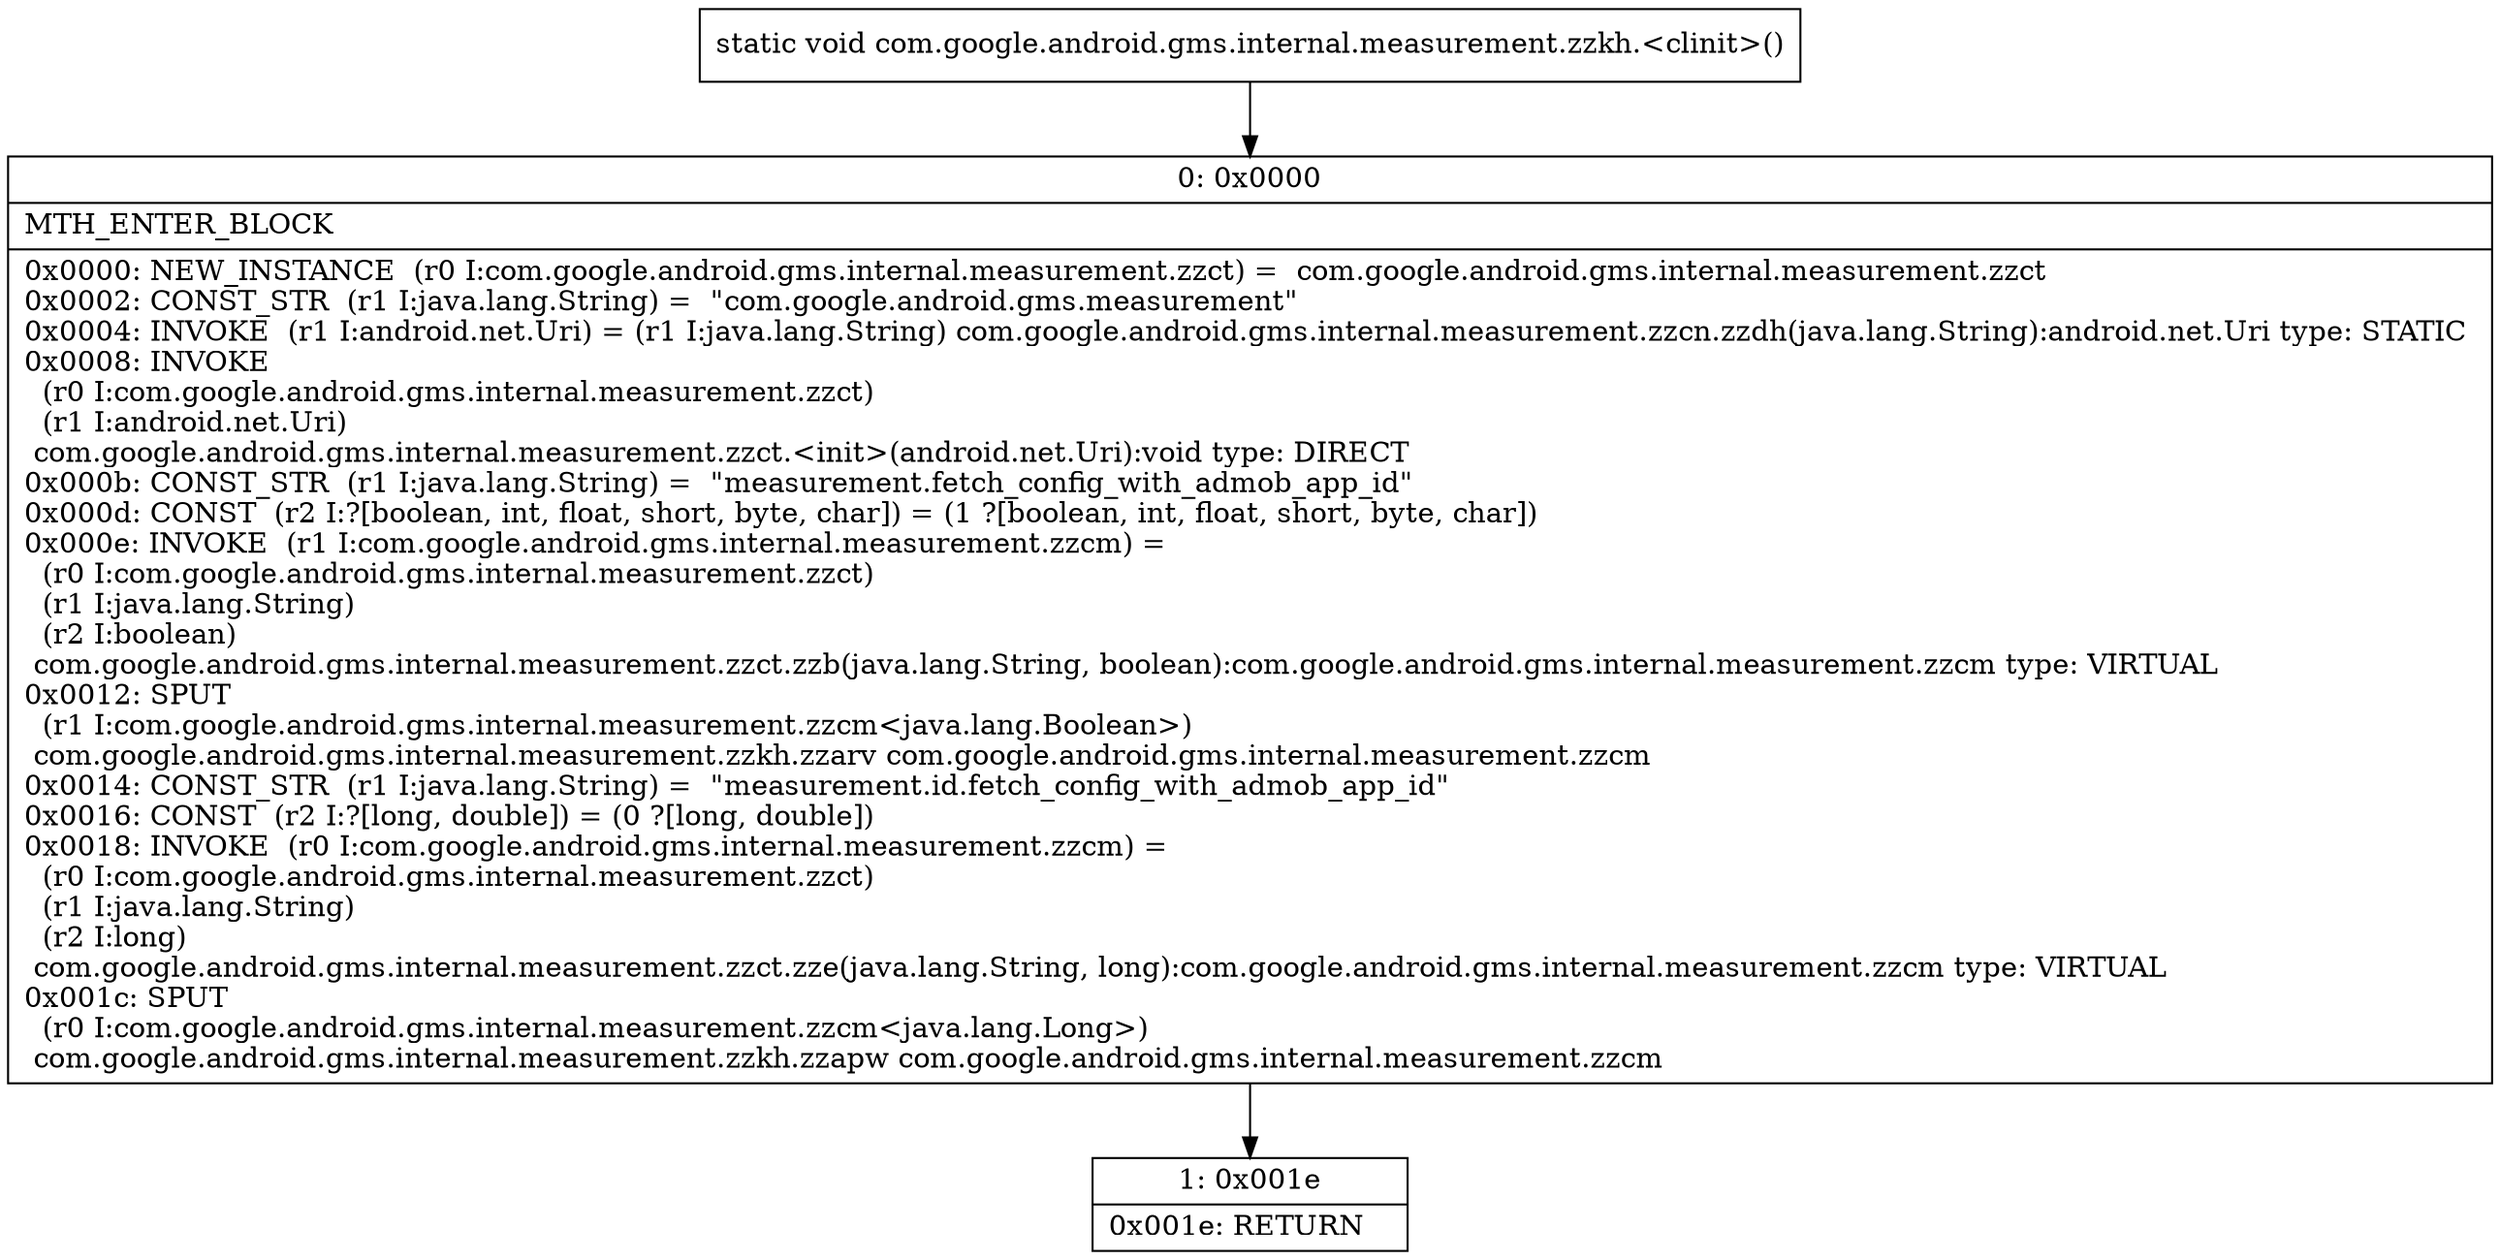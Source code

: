 digraph "CFG forcom.google.android.gms.internal.measurement.zzkh.\<clinit\>()V" {
Node_0 [shape=record,label="{0\:\ 0x0000|MTH_ENTER_BLOCK\l|0x0000: NEW_INSTANCE  (r0 I:com.google.android.gms.internal.measurement.zzct) =  com.google.android.gms.internal.measurement.zzct \l0x0002: CONST_STR  (r1 I:java.lang.String) =  \"com.google.android.gms.measurement\" \l0x0004: INVOKE  (r1 I:android.net.Uri) = (r1 I:java.lang.String) com.google.android.gms.internal.measurement.zzcn.zzdh(java.lang.String):android.net.Uri type: STATIC \l0x0008: INVOKE  \l  (r0 I:com.google.android.gms.internal.measurement.zzct)\l  (r1 I:android.net.Uri)\l com.google.android.gms.internal.measurement.zzct.\<init\>(android.net.Uri):void type: DIRECT \l0x000b: CONST_STR  (r1 I:java.lang.String) =  \"measurement.fetch_config_with_admob_app_id\" \l0x000d: CONST  (r2 I:?[boolean, int, float, short, byte, char]) = (1 ?[boolean, int, float, short, byte, char]) \l0x000e: INVOKE  (r1 I:com.google.android.gms.internal.measurement.zzcm) = \l  (r0 I:com.google.android.gms.internal.measurement.zzct)\l  (r1 I:java.lang.String)\l  (r2 I:boolean)\l com.google.android.gms.internal.measurement.zzct.zzb(java.lang.String, boolean):com.google.android.gms.internal.measurement.zzcm type: VIRTUAL \l0x0012: SPUT  \l  (r1 I:com.google.android.gms.internal.measurement.zzcm\<java.lang.Boolean\>)\l com.google.android.gms.internal.measurement.zzkh.zzarv com.google.android.gms.internal.measurement.zzcm \l0x0014: CONST_STR  (r1 I:java.lang.String) =  \"measurement.id.fetch_config_with_admob_app_id\" \l0x0016: CONST  (r2 I:?[long, double]) = (0 ?[long, double]) \l0x0018: INVOKE  (r0 I:com.google.android.gms.internal.measurement.zzcm) = \l  (r0 I:com.google.android.gms.internal.measurement.zzct)\l  (r1 I:java.lang.String)\l  (r2 I:long)\l com.google.android.gms.internal.measurement.zzct.zze(java.lang.String, long):com.google.android.gms.internal.measurement.zzcm type: VIRTUAL \l0x001c: SPUT  \l  (r0 I:com.google.android.gms.internal.measurement.zzcm\<java.lang.Long\>)\l com.google.android.gms.internal.measurement.zzkh.zzapw com.google.android.gms.internal.measurement.zzcm \l}"];
Node_1 [shape=record,label="{1\:\ 0x001e|0x001e: RETURN   \l}"];
MethodNode[shape=record,label="{static void com.google.android.gms.internal.measurement.zzkh.\<clinit\>() }"];
MethodNode -> Node_0;
Node_0 -> Node_1;
}

